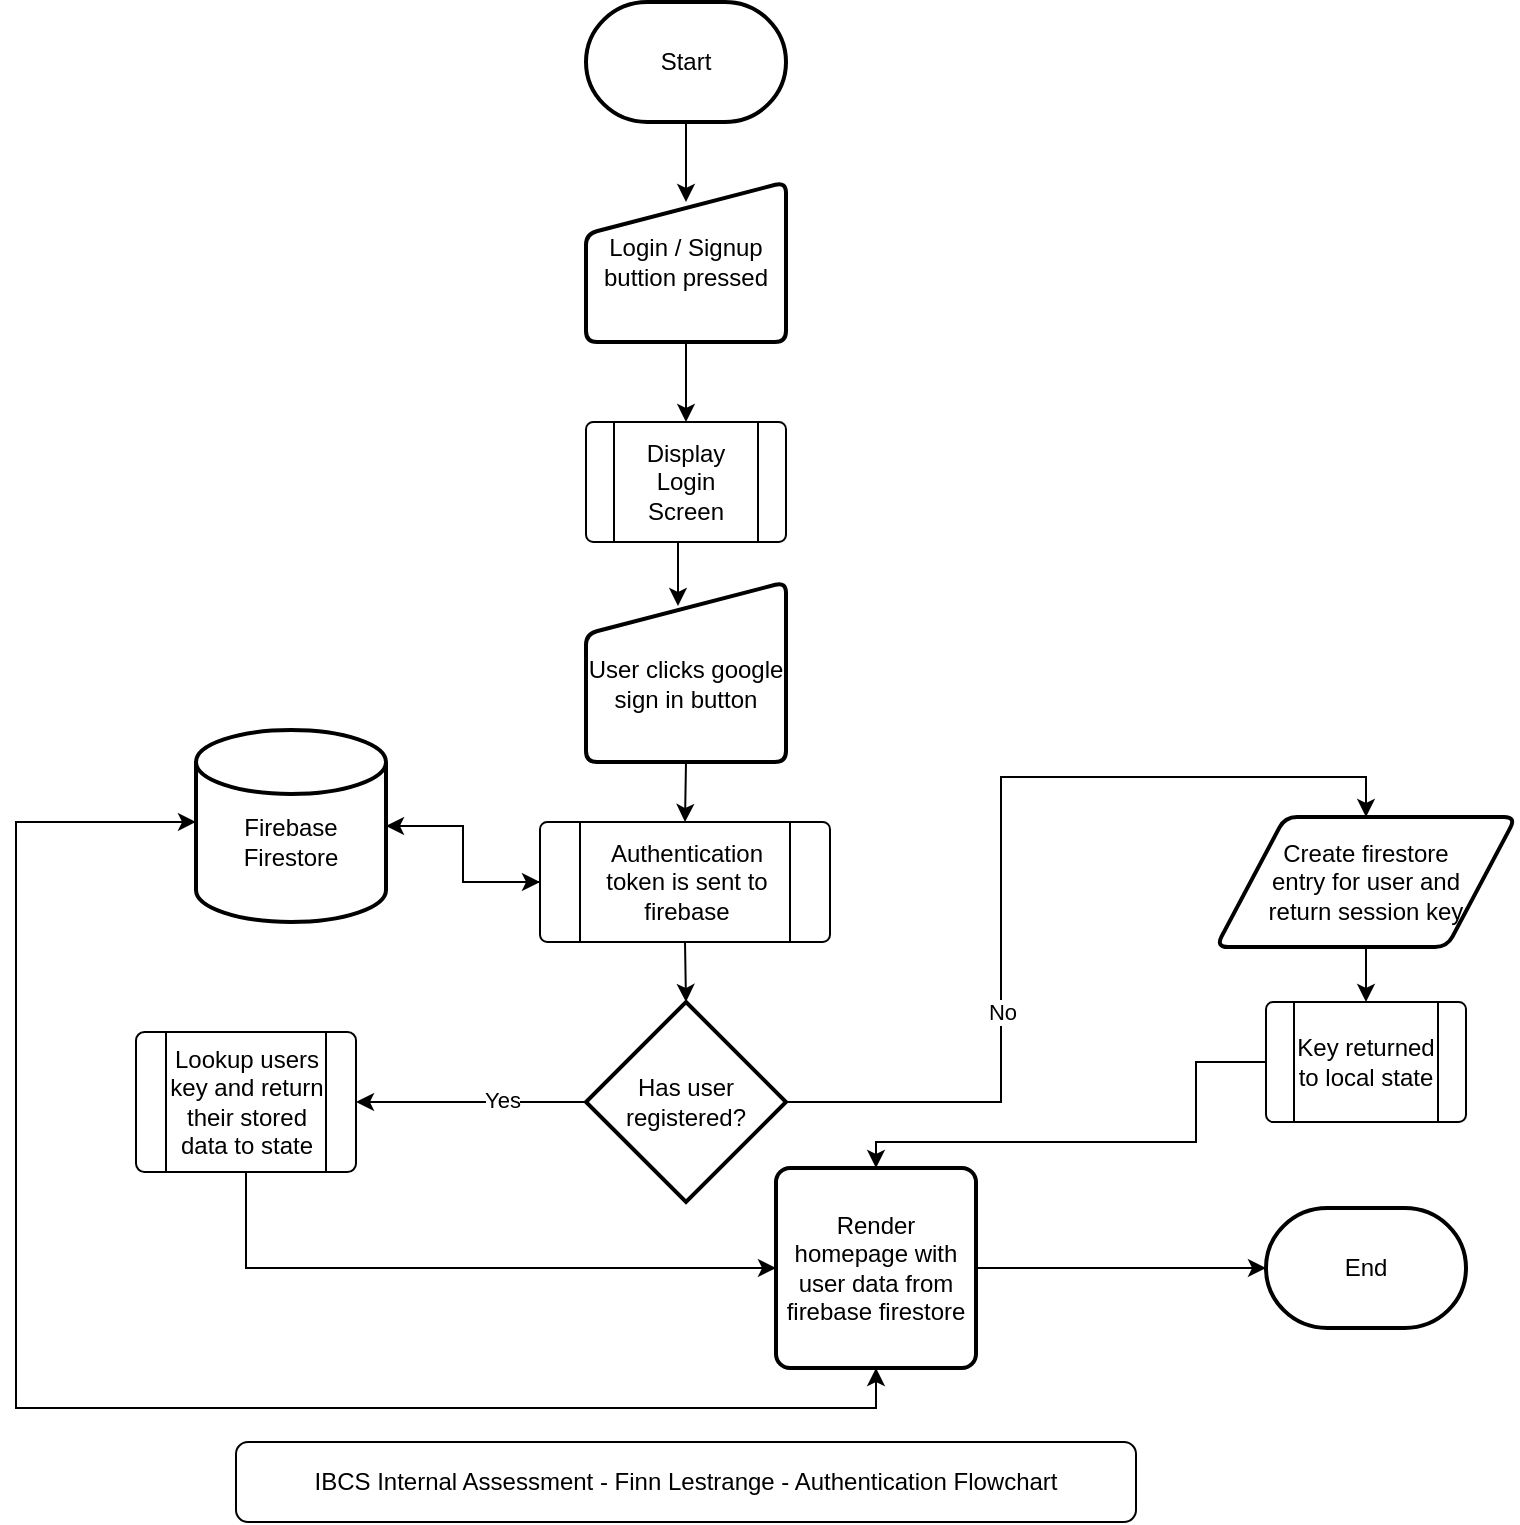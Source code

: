 <mxfile version="15.8.3" type="github">
  <diagram id="OaV-CaJ3L44CTj_80sgl" name="Page-1">
    <mxGraphModel dx="1185" dy="635" grid="1" gridSize="10" guides="1" tooltips="1" connect="1" arrows="1" fold="1" page="1" pageScale="1" pageWidth="1169" pageHeight="827" math="0" shadow="0">
      <root>
        <mxCell id="0" />
        <mxCell id="1" parent="0" />
        <mxCell id="0bM5cSTTNRbUjHR45Oj5-1" value="IBCS Internal Assessment - Finn Lestrange - Authentication Flowchart" style="rounded=1;whiteSpace=wrap;html=1;" parent="1" vertex="1">
          <mxGeometry x="360" y="770" width="450" height="40" as="geometry" />
        </mxCell>
        <mxCell id="0bM5cSTTNRbUjHR45Oj5-4" style="edgeStyle=orthogonalEdgeStyle;rounded=0;orthogonalLoop=1;jettySize=auto;html=1;exitX=0.5;exitY=1;exitDx=0;exitDy=0;exitPerimeter=0;entryX=0.5;entryY=0.125;entryDx=0;entryDy=0;entryPerimeter=0;" parent="1" source="0bM5cSTTNRbUjHR45Oj5-2" target="0bM5cSTTNRbUjHR45Oj5-3" edge="1">
          <mxGeometry relative="1" as="geometry" />
        </mxCell>
        <mxCell id="0bM5cSTTNRbUjHR45Oj5-2" value="Start" style="strokeWidth=2;html=1;shape=mxgraph.flowchart.terminator;whiteSpace=wrap;" parent="1" vertex="1">
          <mxGeometry x="535" y="50" width="100" height="60" as="geometry" />
        </mxCell>
        <mxCell id="0bM5cSTTNRbUjHR45Oj5-8" style="edgeStyle=orthogonalEdgeStyle;rounded=0;orthogonalLoop=1;jettySize=auto;html=1;exitX=0.5;exitY=1;exitDx=0;exitDy=0;" parent="1" source="0bM5cSTTNRbUjHR45Oj5-3" target="0bM5cSTTNRbUjHR45Oj5-5" edge="1">
          <mxGeometry relative="1" as="geometry" />
        </mxCell>
        <mxCell id="0bM5cSTTNRbUjHR45Oj5-3" value="Login / Signup buttion pressed" style="html=1;strokeWidth=2;shape=manualInput;whiteSpace=wrap;rounded=1;size=26;arcSize=11;" parent="1" vertex="1">
          <mxGeometry x="535" y="140" width="100" height="80" as="geometry" />
        </mxCell>
        <mxCell id="0bM5cSTTNRbUjHR45Oj5-10" style="edgeStyle=orthogonalEdgeStyle;rounded=0;orthogonalLoop=1;jettySize=auto;html=1;exitX=0.5;exitY=1;exitDx=0;exitDy=0;entryX=0.46;entryY=0.133;entryDx=0;entryDy=0;entryPerimeter=0;" parent="1" source="0bM5cSTTNRbUjHR45Oj5-5" target="0bM5cSTTNRbUjHR45Oj5-9" edge="1">
          <mxGeometry relative="1" as="geometry" />
        </mxCell>
        <mxCell id="0bM5cSTTNRbUjHR45Oj5-5" value="Display Login Screen" style="verticalLabelPosition=middle;verticalAlign=middle;html=1;shape=process;whiteSpace=wrap;rounded=1;size=0.14;arcSize=6;labelPosition=center;align=center;" parent="1" vertex="1">
          <mxGeometry x="535" y="260" width="100" height="60" as="geometry" />
        </mxCell>
        <mxCell id="0bM5cSTTNRbUjHR45Oj5-12" style="edgeStyle=orthogonalEdgeStyle;rounded=0;orthogonalLoop=1;jettySize=auto;html=1;exitX=0.5;exitY=1;exitDx=0;exitDy=0;entryX=0.5;entryY=0;entryDx=0;entryDy=0;" parent="1" source="0bM5cSTTNRbUjHR45Oj5-9" target="0bM5cSTTNRbUjHR45Oj5-11" edge="1">
          <mxGeometry relative="1" as="geometry" />
        </mxCell>
        <mxCell id="0bM5cSTTNRbUjHR45Oj5-9" value="User clicks google sign in button" style="html=1;strokeWidth=2;shape=manualInput;whiteSpace=wrap;rounded=1;size=26;arcSize=11;spacingBottom=-12;" parent="1" vertex="1">
          <mxGeometry x="535" y="340" width="100" height="90" as="geometry" />
        </mxCell>
        <mxCell id="0bM5cSTTNRbUjHR45Oj5-23" style="edgeStyle=orthogonalEdgeStyle;rounded=0;orthogonalLoop=1;jettySize=auto;html=1;exitX=0.5;exitY=1;exitDx=0;exitDy=0;entryX=0.5;entryY=0;entryDx=0;entryDy=0;entryPerimeter=0;" parent="1" source="0bM5cSTTNRbUjHR45Oj5-11" target="0bM5cSTTNRbUjHR45Oj5-13" edge="1">
          <mxGeometry relative="1" as="geometry" />
        </mxCell>
        <mxCell id="BNUsEYeG3PH8I6iXvnXn-2" style="edgeStyle=orthogonalEdgeStyle;rounded=0;orthogonalLoop=1;jettySize=auto;html=1;exitX=0;exitY=0.5;exitDx=0;exitDy=0;entryX=1;entryY=0.5;entryDx=0;entryDy=0;entryPerimeter=0;" edge="1" parent="1" source="0bM5cSTTNRbUjHR45Oj5-11" target="BNUsEYeG3PH8I6iXvnXn-1">
          <mxGeometry relative="1" as="geometry" />
        </mxCell>
        <mxCell id="0bM5cSTTNRbUjHR45Oj5-11" value="Authentication token is sent to firebase" style="verticalLabelPosition=middle;verticalAlign=middle;html=1;shape=process;whiteSpace=wrap;rounded=1;size=0.14;arcSize=6;labelPosition=center;align=center;" parent="1" vertex="1">
          <mxGeometry x="512" y="460" width="145" height="60" as="geometry" />
        </mxCell>
        <mxCell id="0bM5cSTTNRbUjHR45Oj5-17" style="edgeStyle=orthogonalEdgeStyle;rounded=0;orthogonalLoop=1;jettySize=auto;html=1;exitX=1;exitY=0.5;exitDx=0;exitDy=0;exitPerimeter=0;entryX=0.5;entryY=0;entryDx=0;entryDy=0;" parent="1" source="0bM5cSTTNRbUjHR45Oj5-13" target="0bM5cSTTNRbUjHR45Oj5-16" edge="1">
          <mxGeometry relative="1" as="geometry" />
        </mxCell>
        <mxCell id="0bM5cSTTNRbUjHR45Oj5-18" value="No" style="edgeLabel;html=1;align=center;verticalAlign=middle;resizable=0;points=[];" parent="0bM5cSTTNRbUjHR45Oj5-17" vertex="1" connectable="0">
          <mxGeometry x="-0.354" y="1" relative="1" as="geometry">
            <mxPoint x="1" as="offset" />
          </mxGeometry>
        </mxCell>
        <mxCell id="0bM5cSTTNRbUjHR45Oj5-25" style="edgeStyle=orthogonalEdgeStyle;rounded=0;orthogonalLoop=1;jettySize=auto;html=1;exitX=0;exitY=0.5;exitDx=0;exitDy=0;exitPerimeter=0;entryX=1;entryY=0.5;entryDx=0;entryDy=0;" parent="1" source="0bM5cSTTNRbUjHR45Oj5-13" target="0bM5cSTTNRbUjHR45Oj5-24" edge="1">
          <mxGeometry relative="1" as="geometry" />
        </mxCell>
        <mxCell id="0bM5cSTTNRbUjHR45Oj5-26" value="Yes" style="edgeLabel;html=1;align=center;verticalAlign=middle;resizable=0;points=[];" parent="0bM5cSTTNRbUjHR45Oj5-25" vertex="1" connectable="0">
          <mxGeometry x="-0.27" y="-1" relative="1" as="geometry">
            <mxPoint as="offset" />
          </mxGeometry>
        </mxCell>
        <mxCell id="0bM5cSTTNRbUjHR45Oj5-13" value="Has user registered?" style="strokeWidth=2;html=1;shape=mxgraph.flowchart.decision;whiteSpace=wrap;" parent="1" vertex="1">
          <mxGeometry x="535" y="550" width="100" height="100" as="geometry" />
        </mxCell>
        <mxCell id="0bM5cSTTNRbUjHR45Oj5-20" style="edgeStyle=orthogonalEdgeStyle;rounded=0;orthogonalLoop=1;jettySize=auto;html=1;exitX=0.5;exitY=1;exitDx=0;exitDy=0;entryX=0.5;entryY=0;entryDx=0;entryDy=0;" parent="1" source="0bM5cSTTNRbUjHR45Oj5-16" target="0bM5cSTTNRbUjHR45Oj5-19" edge="1">
          <mxGeometry relative="1" as="geometry" />
        </mxCell>
        <mxCell id="0bM5cSTTNRbUjHR45Oj5-16" value="Create firestore entry for user and return session key" style="shape=parallelogram;html=1;strokeWidth=2;perimeter=parallelogramPerimeter;whiteSpace=wrap;rounded=1;arcSize=12;size=0.23;spacingLeft=0;spacing=20;" parent="1" vertex="1">
          <mxGeometry x="850" y="457.5" width="150" height="65" as="geometry" />
        </mxCell>
        <mxCell id="BNUsEYeG3PH8I6iXvnXn-11" style="edgeStyle=orthogonalEdgeStyle;rounded=0;orthogonalLoop=1;jettySize=auto;html=1;exitX=0;exitY=0.5;exitDx=0;exitDy=0;entryX=0.5;entryY=0;entryDx=0;entryDy=0;" edge="1" parent="1" source="0bM5cSTTNRbUjHR45Oj5-19" target="BNUsEYeG3PH8I6iXvnXn-5">
          <mxGeometry relative="1" as="geometry">
            <Array as="points">
              <mxPoint x="840" y="580" />
              <mxPoint x="840" y="620" />
              <mxPoint x="680" y="620" />
            </Array>
          </mxGeometry>
        </mxCell>
        <mxCell id="0bM5cSTTNRbUjHR45Oj5-19" value="Key returned to local state" style="verticalLabelPosition=middle;verticalAlign=middle;html=1;shape=process;whiteSpace=wrap;rounded=1;size=0.14;arcSize=6;labelPosition=center;align=center;" parent="1" vertex="1">
          <mxGeometry x="875" y="550" width="100" height="60" as="geometry" />
        </mxCell>
        <mxCell id="0bM5cSTTNRbUjHR45Oj5-21" value="End" style="strokeWidth=2;html=1;shape=mxgraph.flowchart.terminator;whiteSpace=wrap;" parent="1" vertex="1">
          <mxGeometry x="875" y="653" width="100" height="60" as="geometry" />
        </mxCell>
        <mxCell id="0bM5cSTTNRbUjHR45Oj5-28" style="edgeStyle=orthogonalEdgeStyle;rounded=0;orthogonalLoop=1;jettySize=auto;html=1;exitX=0.5;exitY=1;exitDx=0;exitDy=0;entryX=0;entryY=0.5;entryDx=0;entryDy=0;" parent="1" source="0bM5cSTTNRbUjHR45Oj5-24" target="BNUsEYeG3PH8I6iXvnXn-5" edge="1">
          <mxGeometry relative="1" as="geometry">
            <mxPoint x="365" y="670" as="targetPoint" />
          </mxGeometry>
        </mxCell>
        <mxCell id="0bM5cSTTNRbUjHR45Oj5-24" value="Lookup users key and return their stored data to state" style="verticalLabelPosition=middle;verticalAlign=middle;html=1;shape=process;whiteSpace=wrap;rounded=1;size=0.14;arcSize=6;labelPosition=center;align=center;" parent="1" vertex="1">
          <mxGeometry x="310" y="565" width="110" height="70" as="geometry" />
        </mxCell>
        <mxCell id="BNUsEYeG3PH8I6iXvnXn-4" style="edgeStyle=orthogonalEdgeStyle;rounded=0;orthogonalLoop=1;jettySize=auto;html=1;exitX=1;exitY=0.5;exitDx=0;exitDy=0;exitPerimeter=0;entryX=0;entryY=0.5;entryDx=0;entryDy=0;" edge="1" parent="1" source="BNUsEYeG3PH8I6iXvnXn-1" target="0bM5cSTTNRbUjHR45Oj5-11">
          <mxGeometry relative="1" as="geometry" />
        </mxCell>
        <mxCell id="BNUsEYeG3PH8I6iXvnXn-9" style="edgeStyle=orthogonalEdgeStyle;rounded=0;orthogonalLoop=1;jettySize=auto;html=1;entryX=0.5;entryY=1;entryDx=0;entryDy=0;" edge="1" parent="1" source="BNUsEYeG3PH8I6iXvnXn-1" target="BNUsEYeG3PH8I6iXvnXn-5">
          <mxGeometry relative="1" as="geometry">
            <mxPoint x="270" y="500.0" as="targetPoint" />
            <Array as="points">
              <mxPoint x="250" y="460" />
              <mxPoint x="250" y="753" />
              <mxPoint x="680" y="753" />
            </Array>
          </mxGeometry>
        </mxCell>
        <mxCell id="BNUsEYeG3PH8I6iXvnXn-1" value="Firebase&lt;br&gt;Firestore" style="strokeWidth=2;html=1;shape=mxgraph.flowchart.database;whiteSpace=wrap;spacingTop=15;" vertex="1" parent="1">
          <mxGeometry x="340" y="414" width="95" height="96" as="geometry" />
        </mxCell>
        <mxCell id="BNUsEYeG3PH8I6iXvnXn-8" style="edgeStyle=orthogonalEdgeStyle;rounded=0;orthogonalLoop=1;jettySize=auto;html=1;exitX=0.5;exitY=1;exitDx=0;exitDy=0;entryX=0;entryY=0.479;entryDx=0;entryDy=0;entryPerimeter=0;" edge="1" parent="1" source="BNUsEYeG3PH8I6iXvnXn-5" target="BNUsEYeG3PH8I6iXvnXn-1">
          <mxGeometry relative="1" as="geometry">
            <mxPoint x="330" y="460" as="targetPoint" />
            <Array as="points">
              <mxPoint x="680" y="753" />
              <mxPoint x="250" y="753" />
              <mxPoint x="250" y="460" />
            </Array>
          </mxGeometry>
        </mxCell>
        <mxCell id="BNUsEYeG3PH8I6iXvnXn-10" style="edgeStyle=orthogonalEdgeStyle;rounded=0;orthogonalLoop=1;jettySize=auto;html=1;exitX=1;exitY=0.5;exitDx=0;exitDy=0;entryX=0;entryY=0.5;entryDx=0;entryDy=0;entryPerimeter=0;" edge="1" parent="1" source="BNUsEYeG3PH8I6iXvnXn-5" target="0bM5cSTTNRbUjHR45Oj5-21">
          <mxGeometry relative="1" as="geometry" />
        </mxCell>
        <mxCell id="BNUsEYeG3PH8I6iXvnXn-5" value="Render homepage with user data from firebase firestore" style="rounded=1;whiteSpace=wrap;html=1;absoluteArcSize=1;arcSize=14;strokeWidth=2;" vertex="1" parent="1">
          <mxGeometry x="630" y="633" width="100" height="100" as="geometry" />
        </mxCell>
      </root>
    </mxGraphModel>
  </diagram>
</mxfile>
